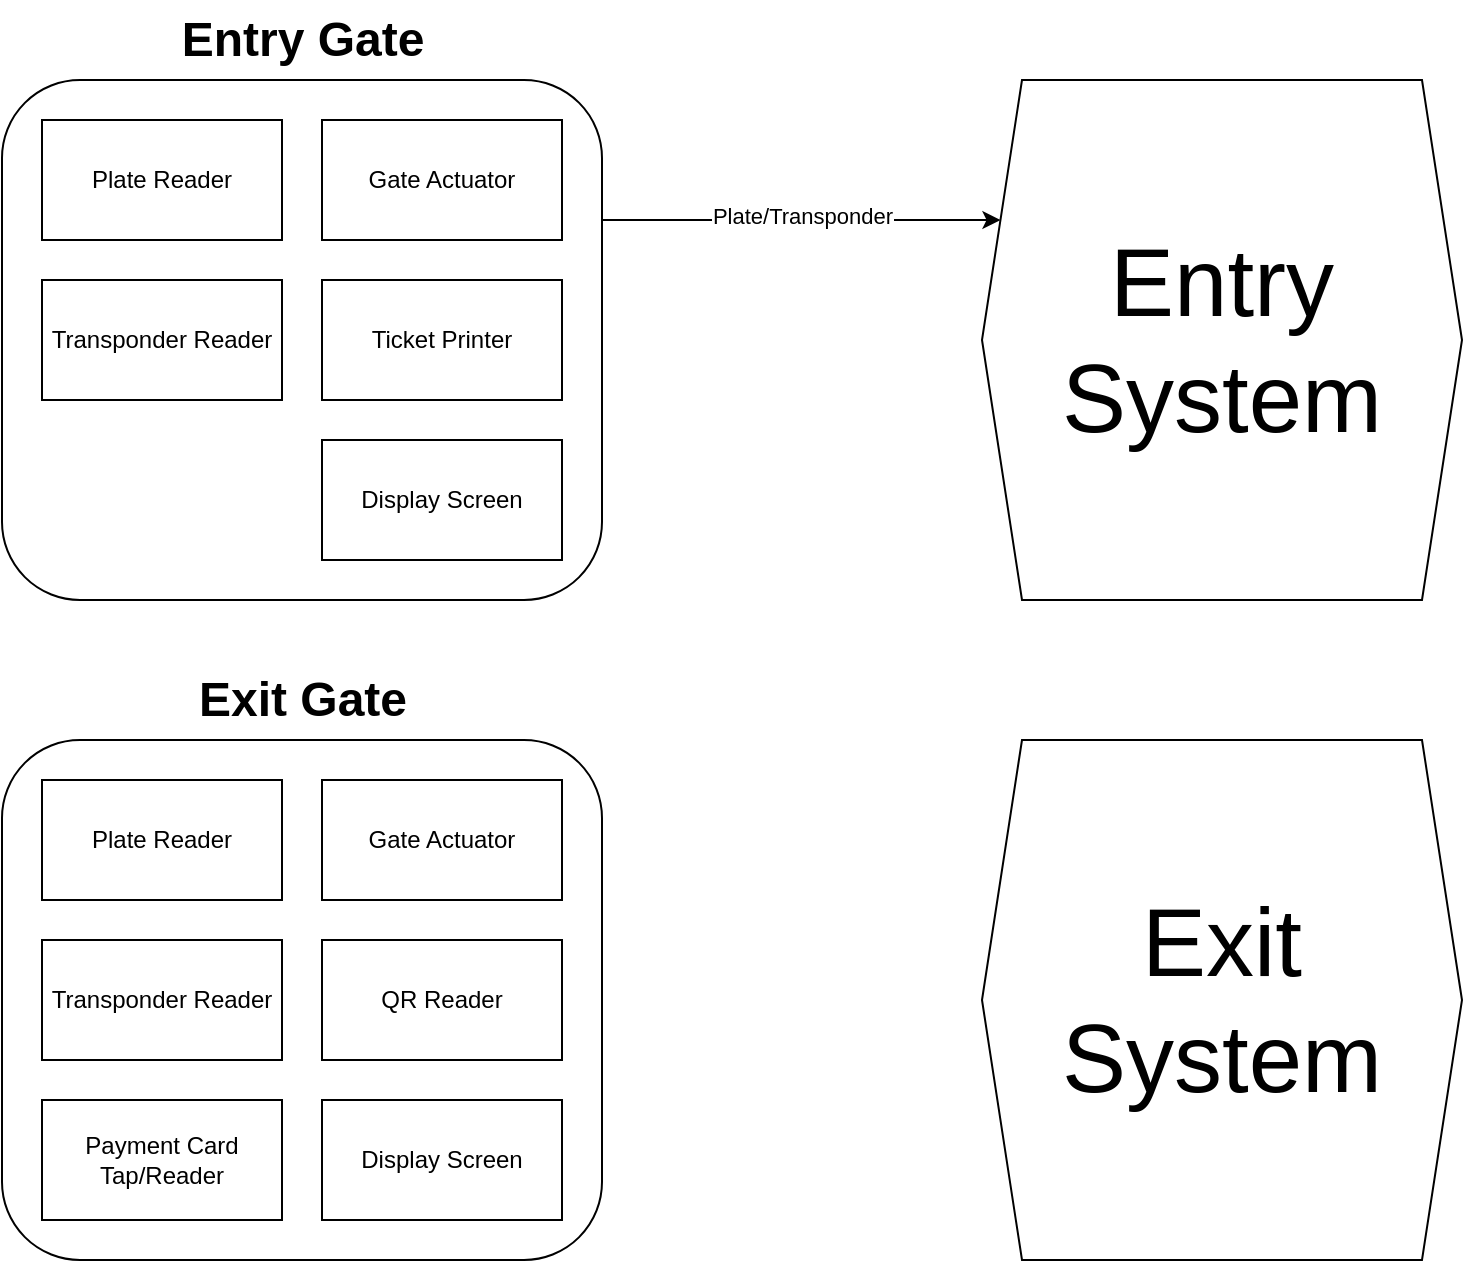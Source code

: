 <mxfile version="24.8.6">
  <diagram name="Page-1" id="je-kw74RJZGWPr6j5ght">
    <mxGraphModel dx="1274" dy="795" grid="1" gridSize="10" guides="1" tooltips="1" connect="1" arrows="1" fold="1" page="1" pageScale="1" pageWidth="1920" pageHeight="1200" math="0" shadow="0">
      <root>
        <mxCell id="0" />
        <mxCell id="1" parent="0" />
        <mxCell id="IL0aLkrp6EwRMWT_6a9E-10" value="" style="group" vertex="1" connectable="0" parent="1">
          <mxGeometry x="60" y="80" width="300" height="260" as="geometry" />
        </mxCell>
        <mxCell id="IL0aLkrp6EwRMWT_6a9E-1" value="" style="rounded=1;whiteSpace=wrap;html=1;" vertex="1" parent="IL0aLkrp6EwRMWT_6a9E-10">
          <mxGeometry width="300" height="260" as="geometry" />
        </mxCell>
        <mxCell id="IL0aLkrp6EwRMWT_6a9E-4" value="Plate Reader" style="rounded=0;whiteSpace=wrap;html=1;" vertex="1" parent="IL0aLkrp6EwRMWT_6a9E-10">
          <mxGeometry x="20" y="20" width="120" height="60" as="geometry" />
        </mxCell>
        <mxCell id="IL0aLkrp6EwRMWT_6a9E-5" value="Transponder Reader" style="rounded=0;whiteSpace=wrap;html=1;" vertex="1" parent="IL0aLkrp6EwRMWT_6a9E-10">
          <mxGeometry x="20" y="100" width="120" height="60" as="geometry" />
        </mxCell>
        <mxCell id="IL0aLkrp6EwRMWT_6a9E-6" value="Gate Actuator" style="rounded=0;whiteSpace=wrap;html=1;" vertex="1" parent="IL0aLkrp6EwRMWT_6a9E-10">
          <mxGeometry x="160" y="20" width="120" height="60" as="geometry" />
        </mxCell>
        <mxCell id="IL0aLkrp6EwRMWT_6a9E-8" value="Ticket Printer" style="rounded=0;whiteSpace=wrap;html=1;" vertex="1" parent="IL0aLkrp6EwRMWT_6a9E-10">
          <mxGeometry x="160" y="100" width="120" height="60" as="geometry" />
        </mxCell>
        <mxCell id="IL0aLkrp6EwRMWT_6a9E-9" value="Display Screen" style="rounded=0;whiteSpace=wrap;html=1;" vertex="1" parent="IL0aLkrp6EwRMWT_6a9E-10">
          <mxGeometry x="160" y="180" width="120" height="60" as="geometry" />
        </mxCell>
        <mxCell id="IL0aLkrp6EwRMWT_6a9E-27" value="" style="group" vertex="1" connectable="0" parent="1">
          <mxGeometry x="60" y="410" width="300" height="260" as="geometry" />
        </mxCell>
        <mxCell id="IL0aLkrp6EwRMWT_6a9E-19" value="" style="rounded=1;whiteSpace=wrap;html=1;container=0;" vertex="1" parent="IL0aLkrp6EwRMWT_6a9E-27">
          <mxGeometry width="300" height="260" as="geometry" />
        </mxCell>
        <mxCell id="IL0aLkrp6EwRMWT_6a9E-20" value="Plate Reader" style="rounded=0;whiteSpace=wrap;html=1;container=0;" vertex="1" parent="IL0aLkrp6EwRMWT_6a9E-27">
          <mxGeometry x="20" y="20" width="120" height="60" as="geometry" />
        </mxCell>
        <mxCell id="IL0aLkrp6EwRMWT_6a9E-21" value="Transponder Reader" style="rounded=0;whiteSpace=wrap;html=1;container=0;" vertex="1" parent="IL0aLkrp6EwRMWT_6a9E-27">
          <mxGeometry x="20" y="100" width="120" height="60" as="geometry" />
        </mxCell>
        <mxCell id="IL0aLkrp6EwRMWT_6a9E-22" value="Gate Actuator" style="rounded=0;whiteSpace=wrap;html=1;container=0;" vertex="1" parent="IL0aLkrp6EwRMWT_6a9E-27">
          <mxGeometry x="160" y="20" width="120" height="60" as="geometry" />
        </mxCell>
        <mxCell id="IL0aLkrp6EwRMWT_6a9E-24" value="Display Screen" style="rounded=0;whiteSpace=wrap;html=1;container=0;" vertex="1" parent="IL0aLkrp6EwRMWT_6a9E-27">
          <mxGeometry x="160" y="180" width="120" height="60" as="geometry" />
        </mxCell>
        <mxCell id="IL0aLkrp6EwRMWT_6a9E-25" value="QR Reader" style="rounded=0;whiteSpace=wrap;html=1;container=0;" vertex="1" parent="IL0aLkrp6EwRMWT_6a9E-27">
          <mxGeometry x="160" y="100" width="120" height="60" as="geometry" />
        </mxCell>
        <mxCell id="IL0aLkrp6EwRMWT_6a9E-26" value="Payment Card&lt;br&gt;Tap/Reader" style="rounded=0;whiteSpace=wrap;html=1;" vertex="1" parent="IL0aLkrp6EwRMWT_6a9E-27">
          <mxGeometry x="20" y="180" width="120" height="60" as="geometry" />
        </mxCell>
        <mxCell id="IL0aLkrp6EwRMWT_6a9E-28" value="Entry Gate" style="text;strokeColor=none;fillColor=none;html=1;fontSize=24;fontStyle=1;verticalAlign=middle;align=center;" vertex="1" parent="1">
          <mxGeometry x="160" y="40" width="100" height="40" as="geometry" />
        </mxCell>
        <mxCell id="IL0aLkrp6EwRMWT_6a9E-29" value="Exit Gate" style="text;strokeColor=none;fillColor=none;html=1;fontSize=24;fontStyle=1;verticalAlign=middle;align=center;" vertex="1" parent="1">
          <mxGeometry x="160" y="370" width="100" height="40" as="geometry" />
        </mxCell>
        <mxCell id="IL0aLkrp6EwRMWT_6a9E-31" value="&lt;font style=&quot;font-size: 48px;&quot;&gt;Entry System&lt;br&gt;&lt;/font&gt;" style="shape=hexagon;perimeter=hexagonPerimeter2;whiteSpace=wrap;html=1;fixedSize=1;" vertex="1" parent="1">
          <mxGeometry x="550" y="80" width="240" height="260" as="geometry" />
        </mxCell>
        <mxCell id="IL0aLkrp6EwRMWT_6a9E-32" value="&lt;font style=&quot;font-size: 48px;&quot;&gt;Exit System&lt;br&gt;&lt;/font&gt;" style="shape=hexagon;perimeter=hexagonPerimeter2;whiteSpace=wrap;html=1;fixedSize=1;" vertex="1" parent="1">
          <mxGeometry x="550" y="410" width="240" height="260" as="geometry" />
        </mxCell>
        <mxCell id="IL0aLkrp6EwRMWT_6a9E-33" value="" style="endArrow=classic;html=1;rounded=0;exitX=1;exitY=0.5;exitDx=0;exitDy=0;entryX=0;entryY=0.25;entryDx=0;entryDy=0;" edge="1" parent="1" target="IL0aLkrp6EwRMWT_6a9E-31">
          <mxGeometry relative="1" as="geometry">
            <mxPoint x="360" y="150" as="sourcePoint" />
            <mxPoint x="550" y="150" as="targetPoint" />
          </mxGeometry>
        </mxCell>
        <mxCell id="IL0aLkrp6EwRMWT_6a9E-34" value="Label" style="edgeLabel;resizable=0;html=1;;align=center;verticalAlign=middle;" connectable="0" vertex="1" parent="IL0aLkrp6EwRMWT_6a9E-33">
          <mxGeometry relative="1" as="geometry" />
        </mxCell>
        <mxCell id="IL0aLkrp6EwRMWT_6a9E-35" value="Plate/Transponder" style="edgeLabel;html=1;align=center;verticalAlign=middle;resizable=0;points=[];" vertex="1" connectable="0" parent="IL0aLkrp6EwRMWT_6a9E-33">
          <mxGeometry y="2" relative="1" as="geometry">
            <mxPoint as="offset" />
          </mxGeometry>
        </mxCell>
      </root>
    </mxGraphModel>
  </diagram>
</mxfile>
